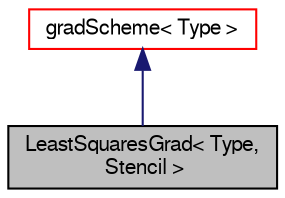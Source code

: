 digraph "LeastSquaresGrad&lt; Type, Stencil &gt;"
{
  bgcolor="transparent";
  edge [fontname="FreeSans",fontsize="10",labelfontname="FreeSans",labelfontsize="10"];
  node [fontname="FreeSans",fontsize="10",shape=record];
  Node1 [label="LeastSquaresGrad\< Type,\l Stencil \>",height=0.2,width=0.4,color="black", fillcolor="grey75", style="filled" fontcolor="black"];
  Node2 -> Node1 [dir="back",color="midnightblue",fontsize="10",style="solid",fontname="FreeSans"];
  Node2 [label="gradScheme\< Type \>",height=0.2,width=0.4,color="red",URL="$a00918.html",tooltip="Abstract base class for gradient schemes. "];
}
